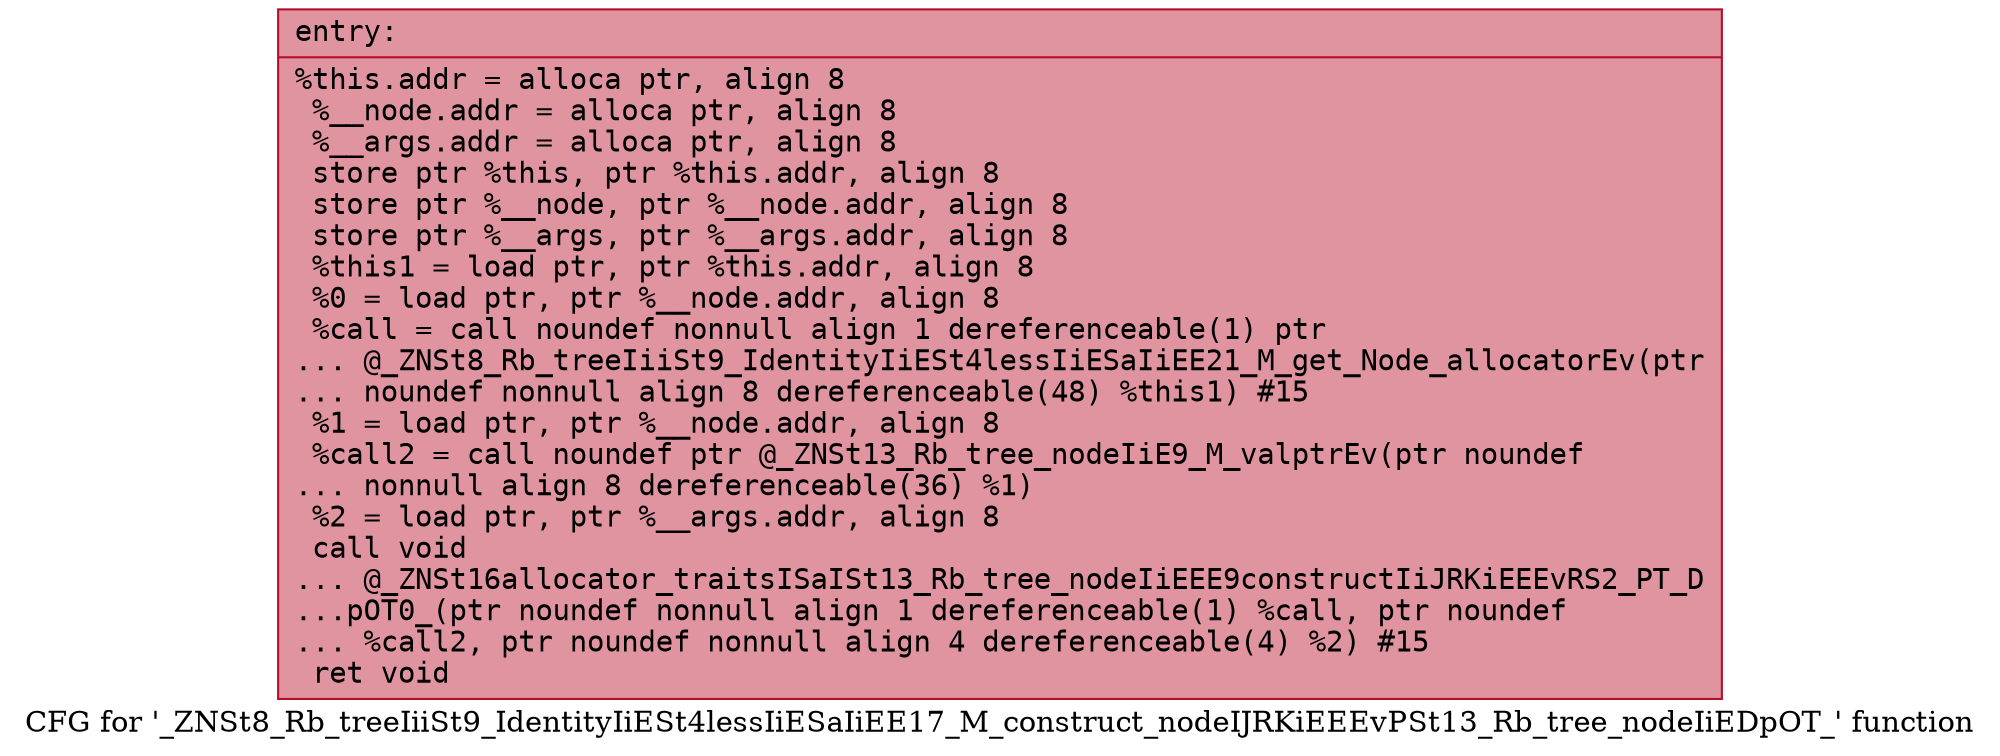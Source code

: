 digraph "CFG for '_ZNSt8_Rb_treeIiiSt9_IdentityIiESt4lessIiESaIiEE17_M_construct_nodeIJRKiEEEvPSt13_Rb_tree_nodeIiEDpOT_' function" {
	label="CFG for '_ZNSt8_Rb_treeIiiSt9_IdentityIiESt4lessIiESaIiEE17_M_construct_nodeIJRKiEEEvPSt13_Rb_tree_nodeIiEDpOT_' function";

	Node0x55aea9042090 [shape=record,color="#b70d28ff", style=filled, fillcolor="#b70d2870" fontname="Courier",label="{entry:\l|  %this.addr = alloca ptr, align 8\l  %__node.addr = alloca ptr, align 8\l  %__args.addr = alloca ptr, align 8\l  store ptr %this, ptr %this.addr, align 8\l  store ptr %__node, ptr %__node.addr, align 8\l  store ptr %__args, ptr %__args.addr, align 8\l  %this1 = load ptr, ptr %this.addr, align 8\l  %0 = load ptr, ptr %__node.addr, align 8\l  %call = call noundef nonnull align 1 dereferenceable(1) ptr\l... @_ZNSt8_Rb_treeIiiSt9_IdentityIiESt4lessIiESaIiEE21_M_get_Node_allocatorEv(ptr\l... noundef nonnull align 8 dereferenceable(48) %this1) #15\l  %1 = load ptr, ptr %__node.addr, align 8\l  %call2 = call noundef ptr @_ZNSt13_Rb_tree_nodeIiE9_M_valptrEv(ptr noundef\l... nonnull align 8 dereferenceable(36) %1)\l  %2 = load ptr, ptr %__args.addr, align 8\l  call void\l... @_ZNSt16allocator_traitsISaISt13_Rb_tree_nodeIiEEE9constructIiJRKiEEEvRS2_PT_D\l...pOT0_(ptr noundef nonnull align 1 dereferenceable(1) %call, ptr noundef\l... %call2, ptr noundef nonnull align 4 dereferenceable(4) %2) #15\l  ret void\l}"];
}
